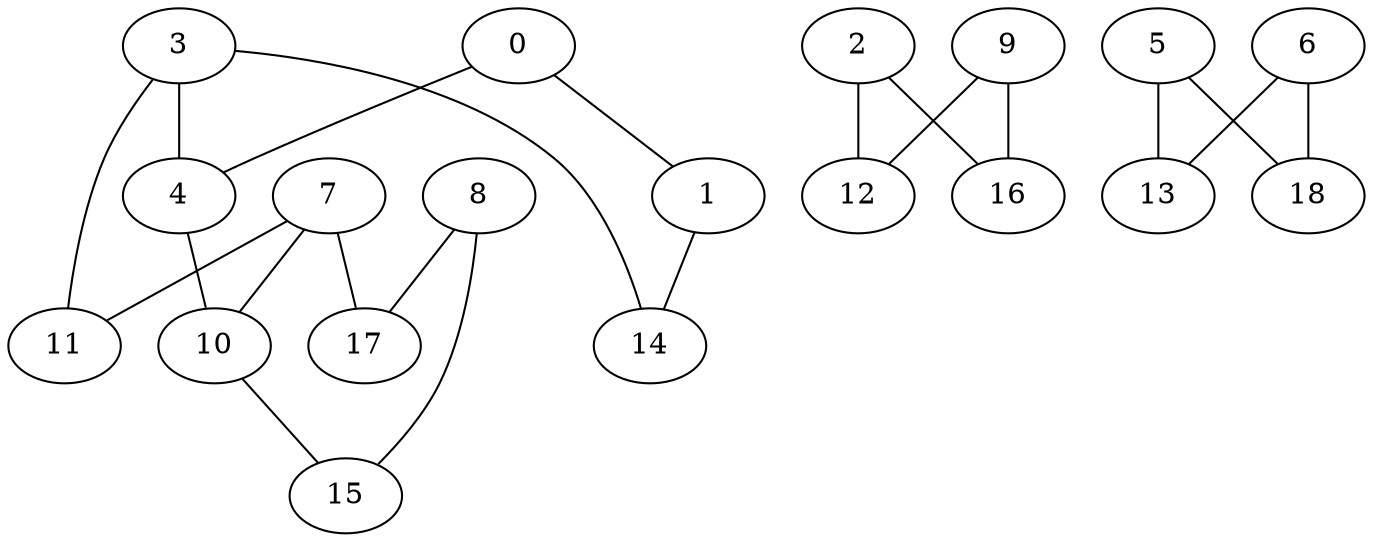 graph "sampletest150-mod1_image5.bmp" {
	0	 [type=corner,
		x=307,
		y=329];
	1	 [type=corner,
		x=222,
		y=327];
	0 -- 1	 [angle0=".02",
		frequency=1,
		type0=line];
	4	 [type=intersection,
		x=288,
		y=286];
	0 -- 4	 [angle0="1.15",
		frequency=1,
		type0=line];
	14	 [type=corner,
		x=225,
		y=287];
	1 -- 14	 [angle0="-1.50",
		frequency=1,
		type0=line];
	2	 [type=corner,
		x=125,
		y=59];
	12	 [type=corner,
		x=404,
		y=55];
	2 -- 12	 [angle0="-.01",
		frequency=1,
		type0=line];
	16	 [type=corner,
		x=137,
		y=465];
	2 -- 16	 [angle0="1.54",
		frequency=1,
		type0=line];
	3	 [type=intersection,
		x=233,
		y=273];
	3 -- 4	 [angle0=".23",
		frequency=1,
		type0=line];
	11	 [type=corner,
		x=217,
		y=259];
	3 -- 11	 [angle0=".72",
		frequency=1,
		type0=line];
	3 -- 14	 [angle0="-1.05",
		frequency=1,
		type0=line];
	10	 [type=intersection,
		x=301,
		y=241];
	4 -- 10	 [angle0="-1.29",
		frequency=1,
		type0=line];
	5	 [type=corner,
		x=189,
		y=157];
	13	 [type=corner,
		x=194,
		y=364];
	5 -- 13	 [angle0="1.55",
		frequency=1,
		type0=line];
	18	 [type=corner,
		x=336,
		y=140];
	5 -- 18	 [angle0="-.12",
		frequency=1,
		type0=line];
	6	 [type=corner,
		x=323,
		y=353];
	6 -- 13	 [angle0="-.09",
		frequency=1,
		type0=line];
	6 -- 18	 [angle0="-1.51",
		frequency=1,
		type0=line];
	7	 [type=intersection,
		x=238,
		y=245];
	7 -- 10	 [angle0="-.06",
		frequency=1,
		type0=line];
	7 -- 11	 [angle0="-.59",
		frequency=1,
		type0=line];
	17	 [type=corner,
		x=231,
		y=242];
	7 -- 17	 [angle0=".40",
		frequency=1,
		type0=line];
	8	 [type=corner,
		x=232,
		y=188];
	15	 [type=corner,
		x=302,
		y=182];
	8 -- 15	 [angle0="-.09",
		frequency=1,
		type0=line];
	8 -- 17	 [angle0="-1.55",
		frequency=1,
		type0=line];
	9	 [type=corner,
		x=399,
		y=453];
	9 -- 12	 [angle0="-1.56",
		frequency=1,
		type0=line];
	9 -- 16	 [angle0="-.05",
		frequency=1,
		type0=line];
	10 -- 15	 [angle0="-1.55",
		frequency=1,
		type0=line];
}
